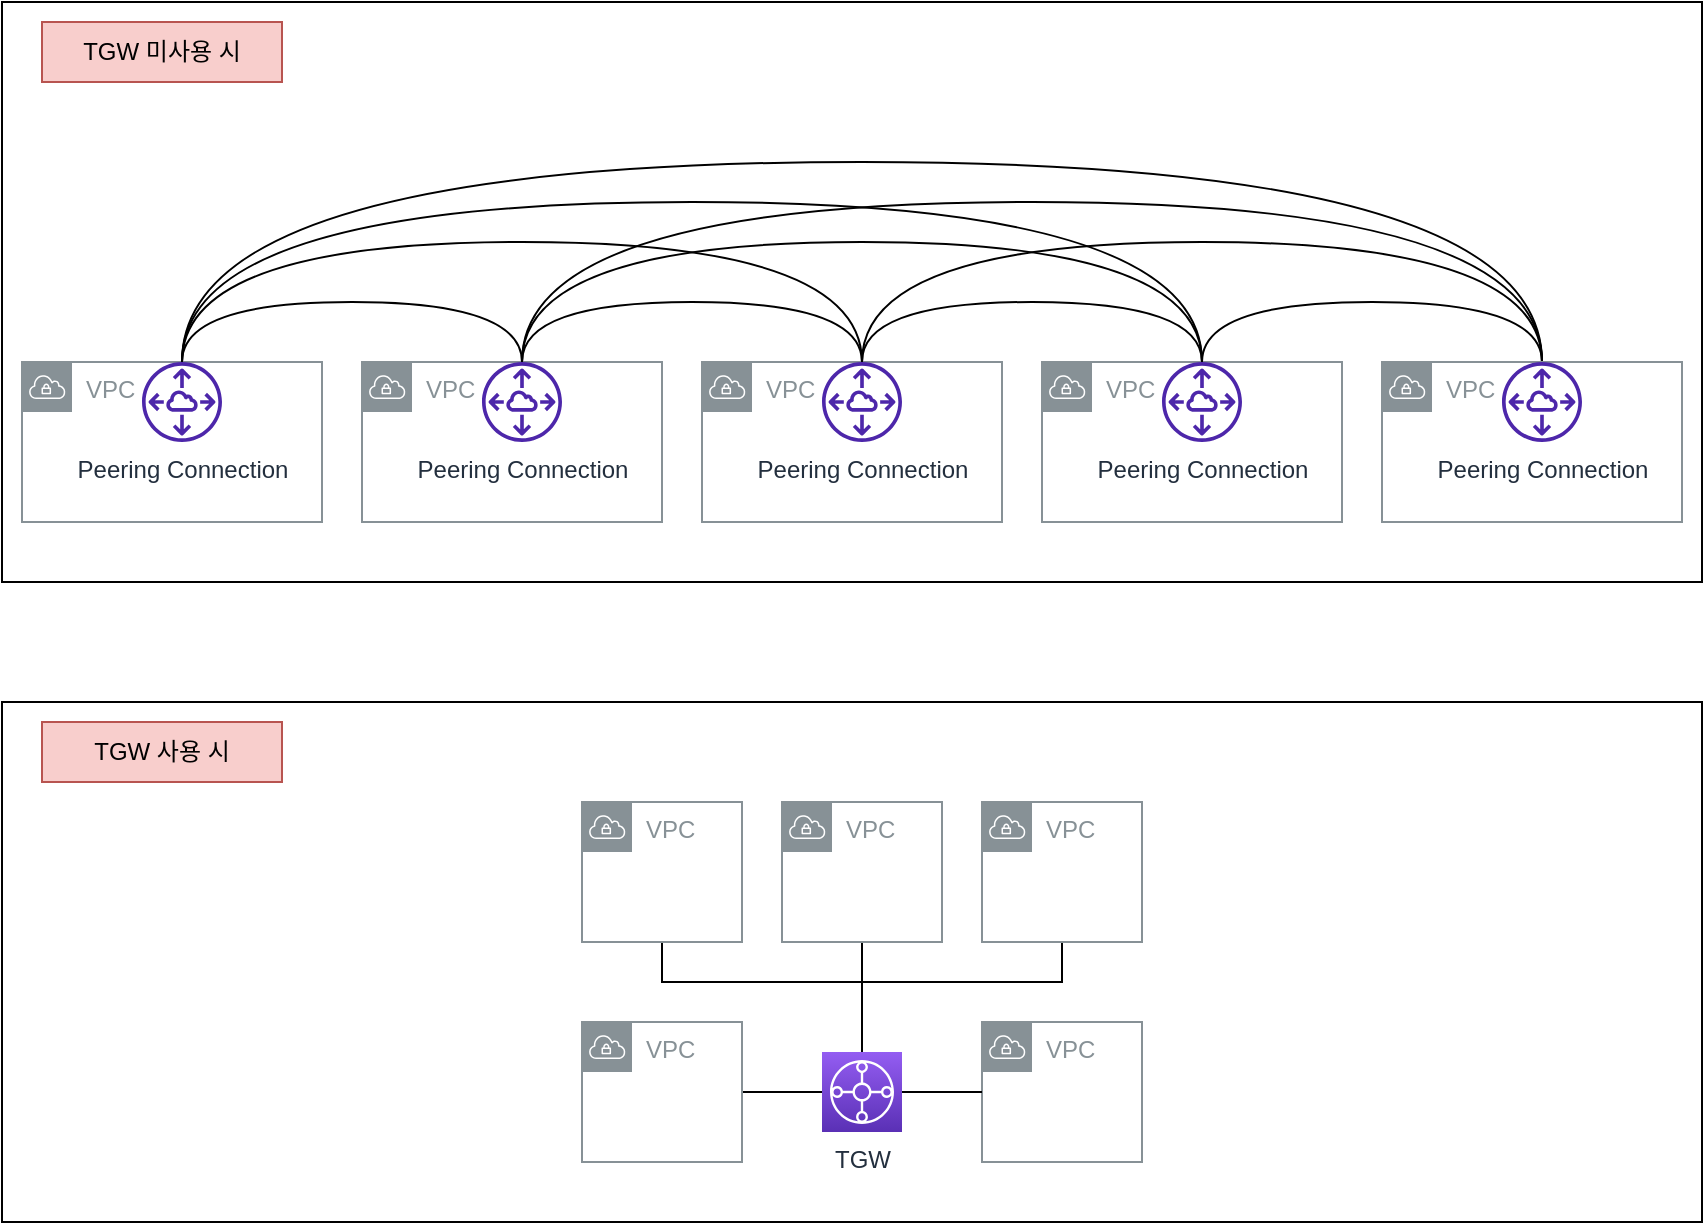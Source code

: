 <mxfile version="20.8.10" type="device"><diagram name="페이지-1" id="txJBUYrOdJ2GN6ArunX3"><mxGraphModel dx="1114" dy="894" grid="1" gridSize="10" guides="1" tooltips="1" connect="1" arrows="1" fold="1" page="1" pageScale="1" pageWidth="827" pageHeight="1169" math="0" shadow="0"><root><mxCell id="0"/><mxCell id="1" parent="0"/><mxCell id="fI_ltlJSjJJn6u3WDPGB-1" value="VPC" style="sketch=0;outlineConnect=0;gradientColor=none;html=1;whiteSpace=wrap;fontSize=12;fontStyle=0;shape=mxgraph.aws4.group;grIcon=mxgraph.aws4.group_vpc;strokeColor=#879196;fillColor=none;verticalAlign=top;align=left;spacingLeft=30;fontColor=#879196;dashed=0;" vertex="1" parent="1"><mxGeometry x="30" y="230" width="150" height="80" as="geometry"/></mxCell><mxCell id="fI_ltlJSjJJn6u3WDPGB-19" style="edgeStyle=orthogonalEdgeStyle;orthogonalLoop=1;jettySize=auto;html=1;endArrow=none;endFill=0;curved=1;" edge="1" parent="1" source="fI_ltlJSjJJn6u3WDPGB-2" target="fI_ltlJSjJJn6u3WDPGB-5"><mxGeometry relative="1" as="geometry"><Array as="points"><mxPoint x="110" y="200"/><mxPoint x="280" y="200"/></Array></mxGeometry></mxCell><mxCell id="fI_ltlJSjJJn6u3WDPGB-23" style="edgeStyle=orthogonalEdgeStyle;curved=1;orthogonalLoop=1;jettySize=auto;html=1;endArrow=none;endFill=0;" edge="1" parent="1" source="fI_ltlJSjJJn6u3WDPGB-2" target="fI_ltlJSjJJn6u3WDPGB-7"><mxGeometry relative="1" as="geometry"><Array as="points"><mxPoint x="110" y="170"/><mxPoint x="450" y="170"/></Array></mxGeometry></mxCell><mxCell id="fI_ltlJSjJJn6u3WDPGB-24" style="edgeStyle=orthogonalEdgeStyle;curved=1;orthogonalLoop=1;jettySize=auto;html=1;endArrow=none;endFill=0;" edge="1" parent="1" source="fI_ltlJSjJJn6u3WDPGB-2" target="fI_ltlJSjJJn6u3WDPGB-9"><mxGeometry relative="1" as="geometry"><Array as="points"><mxPoint x="110" y="150"/><mxPoint x="620" y="150"/></Array></mxGeometry></mxCell><mxCell id="fI_ltlJSjJJn6u3WDPGB-25" style="edgeStyle=orthogonalEdgeStyle;curved=1;orthogonalLoop=1;jettySize=auto;html=1;endArrow=none;endFill=0;" edge="1" parent="1" source="fI_ltlJSjJJn6u3WDPGB-2" target="fI_ltlJSjJJn6u3WDPGB-11"><mxGeometry relative="1" as="geometry"><Array as="points"><mxPoint x="110" y="130"/><mxPoint x="790" y="130"/></Array></mxGeometry></mxCell><mxCell id="fI_ltlJSjJJn6u3WDPGB-2" value="Peering Connection" style="sketch=0;outlineConnect=0;fontColor=#232F3E;gradientColor=none;fillColor=#4D27AA;strokeColor=none;dashed=0;verticalLabelPosition=bottom;verticalAlign=top;align=center;html=1;fontSize=12;fontStyle=0;aspect=fixed;pointerEvents=1;shape=mxgraph.aws4.peering;" vertex="1" parent="1"><mxGeometry x="90" y="230" width="40" height="40" as="geometry"/></mxCell><mxCell id="fI_ltlJSjJJn6u3WDPGB-4" value="VPC" style="sketch=0;outlineConnect=0;gradientColor=none;html=1;whiteSpace=wrap;fontSize=12;fontStyle=0;shape=mxgraph.aws4.group;grIcon=mxgraph.aws4.group_vpc;strokeColor=#879196;fillColor=none;verticalAlign=top;align=left;spacingLeft=30;fontColor=#879196;dashed=0;" vertex="1" parent="1"><mxGeometry x="200" y="230" width="150" height="80" as="geometry"/></mxCell><mxCell id="fI_ltlJSjJJn6u3WDPGB-20" style="edgeStyle=orthogonalEdgeStyle;curved=1;orthogonalLoop=1;jettySize=auto;html=1;endArrow=none;endFill=0;" edge="1" parent="1" source="fI_ltlJSjJJn6u3WDPGB-5" target="fI_ltlJSjJJn6u3WDPGB-7"><mxGeometry relative="1" as="geometry"><Array as="points"><mxPoint x="280" y="200"/><mxPoint x="450" y="200"/></Array></mxGeometry></mxCell><mxCell id="fI_ltlJSjJJn6u3WDPGB-26" style="edgeStyle=orthogonalEdgeStyle;curved=1;orthogonalLoop=1;jettySize=auto;html=1;endArrow=none;endFill=0;" edge="1" parent="1" source="fI_ltlJSjJJn6u3WDPGB-5" target="fI_ltlJSjJJn6u3WDPGB-9"><mxGeometry relative="1" as="geometry"><Array as="points"><mxPoint x="280" y="170"/><mxPoint x="620" y="170"/></Array></mxGeometry></mxCell><mxCell id="fI_ltlJSjJJn6u3WDPGB-27" style="edgeStyle=orthogonalEdgeStyle;curved=1;orthogonalLoop=1;jettySize=auto;html=1;endArrow=none;endFill=0;" edge="1" parent="1" source="fI_ltlJSjJJn6u3WDPGB-5" target="fI_ltlJSjJJn6u3WDPGB-11"><mxGeometry relative="1" as="geometry"><Array as="points"><mxPoint x="280" y="150"/><mxPoint x="790" y="150"/></Array></mxGeometry></mxCell><mxCell id="fI_ltlJSjJJn6u3WDPGB-5" value="Peering Connection" style="sketch=0;outlineConnect=0;fontColor=#232F3E;gradientColor=none;fillColor=#4D27AA;strokeColor=none;dashed=0;verticalLabelPosition=bottom;verticalAlign=top;align=center;html=1;fontSize=12;fontStyle=0;aspect=fixed;pointerEvents=1;shape=mxgraph.aws4.peering;" vertex="1" parent="1"><mxGeometry x="260" y="230" width="40" height="40" as="geometry"/></mxCell><mxCell id="fI_ltlJSjJJn6u3WDPGB-6" value="VPC" style="sketch=0;outlineConnect=0;gradientColor=none;html=1;whiteSpace=wrap;fontSize=12;fontStyle=0;shape=mxgraph.aws4.group;grIcon=mxgraph.aws4.group_vpc;strokeColor=#879196;fillColor=none;verticalAlign=top;align=left;spacingLeft=30;fontColor=#879196;dashed=0;" vertex="1" parent="1"><mxGeometry x="370" y="230" width="150" height="80" as="geometry"/></mxCell><mxCell id="fI_ltlJSjJJn6u3WDPGB-21" style="edgeStyle=orthogonalEdgeStyle;curved=1;orthogonalLoop=1;jettySize=auto;html=1;endArrow=none;endFill=0;" edge="1" parent="1" source="fI_ltlJSjJJn6u3WDPGB-7" target="fI_ltlJSjJJn6u3WDPGB-9"><mxGeometry relative="1" as="geometry"><Array as="points"><mxPoint x="450" y="200"/><mxPoint x="620" y="200"/></Array></mxGeometry></mxCell><mxCell id="fI_ltlJSjJJn6u3WDPGB-28" style="edgeStyle=orthogonalEdgeStyle;curved=1;orthogonalLoop=1;jettySize=auto;html=1;endArrow=none;endFill=0;" edge="1" parent="1" source="fI_ltlJSjJJn6u3WDPGB-7" target="fI_ltlJSjJJn6u3WDPGB-11"><mxGeometry relative="1" as="geometry"><Array as="points"><mxPoint x="450" y="170"/><mxPoint x="790" y="170"/></Array></mxGeometry></mxCell><mxCell id="fI_ltlJSjJJn6u3WDPGB-7" value="Peering Connection" style="sketch=0;outlineConnect=0;fontColor=#232F3E;gradientColor=none;fillColor=#4D27AA;strokeColor=none;dashed=0;verticalLabelPosition=bottom;verticalAlign=top;align=center;html=1;fontSize=12;fontStyle=0;aspect=fixed;pointerEvents=1;shape=mxgraph.aws4.peering;" vertex="1" parent="1"><mxGeometry x="430" y="230" width="40" height="40" as="geometry"/></mxCell><mxCell id="fI_ltlJSjJJn6u3WDPGB-8" value="VPC" style="sketch=0;outlineConnect=0;gradientColor=none;html=1;whiteSpace=wrap;fontSize=12;fontStyle=0;shape=mxgraph.aws4.group;grIcon=mxgraph.aws4.group_vpc;strokeColor=#879196;fillColor=none;verticalAlign=top;align=left;spacingLeft=30;fontColor=#879196;dashed=0;" vertex="1" parent="1"><mxGeometry x="540" y="230" width="150" height="80" as="geometry"/></mxCell><mxCell id="fI_ltlJSjJJn6u3WDPGB-22" style="edgeStyle=orthogonalEdgeStyle;curved=1;orthogonalLoop=1;jettySize=auto;html=1;endArrow=none;endFill=0;" edge="1" parent="1" source="fI_ltlJSjJJn6u3WDPGB-9" target="fI_ltlJSjJJn6u3WDPGB-11"><mxGeometry relative="1" as="geometry"><Array as="points"><mxPoint x="620" y="200"/><mxPoint x="790" y="200"/></Array></mxGeometry></mxCell><mxCell id="fI_ltlJSjJJn6u3WDPGB-9" value="Peering Connection" style="sketch=0;outlineConnect=0;fontColor=#232F3E;gradientColor=none;fillColor=#4D27AA;strokeColor=none;dashed=0;verticalLabelPosition=bottom;verticalAlign=top;align=center;html=1;fontSize=12;fontStyle=0;aspect=fixed;pointerEvents=1;shape=mxgraph.aws4.peering;" vertex="1" parent="1"><mxGeometry x="600" y="230" width="40" height="40" as="geometry"/></mxCell><mxCell id="fI_ltlJSjJJn6u3WDPGB-10" value="VPC" style="sketch=0;outlineConnect=0;gradientColor=none;html=1;whiteSpace=wrap;fontSize=12;fontStyle=0;shape=mxgraph.aws4.group;grIcon=mxgraph.aws4.group_vpc;strokeColor=#879196;fillColor=none;verticalAlign=top;align=left;spacingLeft=30;fontColor=#879196;dashed=0;" vertex="1" parent="1"><mxGeometry x="710" y="230" width="150" height="80" as="geometry"/></mxCell><mxCell id="fI_ltlJSjJJn6u3WDPGB-11" value="Peering Connection" style="sketch=0;outlineConnect=0;fontColor=#232F3E;gradientColor=none;fillColor=#4D27AA;strokeColor=none;dashed=0;verticalLabelPosition=bottom;verticalAlign=top;align=center;html=1;fontSize=12;fontStyle=0;aspect=fixed;pointerEvents=1;shape=mxgraph.aws4.peering;" vertex="1" parent="1"><mxGeometry x="770" y="230" width="40" height="40" as="geometry"/></mxCell><mxCell id="fI_ltlJSjJJn6u3WDPGB-38" style="edgeStyle=orthogonalEdgeStyle;rounded=0;orthogonalLoop=1;jettySize=auto;html=1;entryX=0;entryY=0.5;entryDx=0;entryDy=0;entryPerimeter=0;endArrow=none;endFill=0;" edge="1" parent="1" source="fI_ltlJSjJJn6u3WDPGB-29" target="fI_ltlJSjJJn6u3WDPGB-34"><mxGeometry relative="1" as="geometry"/></mxCell><mxCell id="fI_ltlJSjJJn6u3WDPGB-29" value="VPC" style="sketch=0;outlineConnect=0;gradientColor=none;html=1;whiteSpace=wrap;fontSize=12;fontStyle=0;shape=mxgraph.aws4.group;grIcon=mxgraph.aws4.group_vpc;strokeColor=#879196;fillColor=none;verticalAlign=top;align=left;spacingLeft=30;fontColor=#879196;dashed=0;" vertex="1" parent="1"><mxGeometry x="310" y="560" width="80" height="70" as="geometry"/></mxCell><mxCell id="fI_ltlJSjJJn6u3WDPGB-30" value="VPC" style="sketch=0;outlineConnect=0;gradientColor=none;html=1;whiteSpace=wrap;fontSize=12;fontStyle=0;shape=mxgraph.aws4.group;grIcon=mxgraph.aws4.group_vpc;strokeColor=#879196;fillColor=none;verticalAlign=top;align=left;spacingLeft=30;fontColor=#879196;dashed=0;" vertex="1" parent="1"><mxGeometry x="510" y="560" width="80" height="70" as="geometry"/></mxCell><mxCell id="fI_ltlJSjJJn6u3WDPGB-35" style="edgeStyle=orthogonalEdgeStyle;orthogonalLoop=1;jettySize=auto;html=1;entryX=0.5;entryY=1;entryDx=0;entryDy=0;entryPerimeter=0;endArrow=none;endFill=0;rounded=0;" edge="1" parent="1" source="fI_ltlJSjJJn6u3WDPGB-31" target="fI_ltlJSjJJn6u3WDPGB-32"><mxGeometry relative="1" as="geometry"><Array as="points"><mxPoint x="350" y="540"/><mxPoint x="550" y="540"/></Array></mxGeometry></mxCell><mxCell id="fI_ltlJSjJJn6u3WDPGB-31" value="VPC" style="sketch=0;outlineConnect=0;gradientColor=none;html=1;whiteSpace=wrap;fontSize=12;fontStyle=0;shape=mxgraph.aws4.group;grIcon=mxgraph.aws4.group_vpc;strokeColor=#879196;fillColor=none;verticalAlign=top;align=left;spacingLeft=30;fontColor=#879196;dashed=0;" vertex="1" parent="1"><mxGeometry x="310" y="450" width="80" height="70" as="geometry"/></mxCell><mxCell id="fI_ltlJSjJJn6u3WDPGB-32" value="VPC" style="sketch=0;outlineConnect=0;gradientColor=none;html=1;whiteSpace=wrap;fontSize=12;fontStyle=0;shape=mxgraph.aws4.group;grIcon=mxgraph.aws4.group_vpc;strokeColor=#879196;fillColor=none;verticalAlign=top;align=left;spacingLeft=30;fontColor=#879196;dashed=0;" vertex="1" parent="1"><mxGeometry x="510" y="450" width="80" height="70" as="geometry"/></mxCell><mxCell id="fI_ltlJSjJJn6u3WDPGB-37" style="edgeStyle=orthogonalEdgeStyle;rounded=0;orthogonalLoop=1;jettySize=auto;html=1;entryX=0.5;entryY=0;entryDx=0;entryDy=0;entryPerimeter=0;endArrow=none;endFill=0;" edge="1" parent="1" source="fI_ltlJSjJJn6u3WDPGB-33" target="fI_ltlJSjJJn6u3WDPGB-34"><mxGeometry relative="1" as="geometry"/></mxCell><mxCell id="fI_ltlJSjJJn6u3WDPGB-33" value="VPC" style="sketch=0;outlineConnect=0;gradientColor=none;html=1;whiteSpace=wrap;fontSize=12;fontStyle=0;shape=mxgraph.aws4.group;grIcon=mxgraph.aws4.group_vpc;strokeColor=#879196;fillColor=none;verticalAlign=top;align=left;spacingLeft=30;fontColor=#879196;dashed=0;" vertex="1" parent="1"><mxGeometry x="410" y="450" width="80" height="70" as="geometry"/></mxCell><mxCell id="fI_ltlJSjJJn6u3WDPGB-39" style="edgeStyle=orthogonalEdgeStyle;rounded=0;orthogonalLoop=1;jettySize=auto;html=1;endArrow=none;endFill=0;" edge="1" parent="1" source="fI_ltlJSjJJn6u3WDPGB-34" target="fI_ltlJSjJJn6u3WDPGB-30"><mxGeometry relative="1" as="geometry"/></mxCell><mxCell id="fI_ltlJSjJJn6u3WDPGB-34" value="TGW" style="sketch=0;points=[[0,0,0],[0.25,0,0],[0.5,0,0],[0.75,0,0],[1,0,0],[0,1,0],[0.25,1,0],[0.5,1,0],[0.75,1,0],[1,1,0],[0,0.25,0],[0,0.5,0],[0,0.75,0],[1,0.25,0],[1,0.5,0],[1,0.75,0]];outlineConnect=0;fontColor=#232F3E;gradientColor=#945DF2;gradientDirection=north;fillColor=#5A30B5;strokeColor=#ffffff;dashed=0;verticalLabelPosition=bottom;verticalAlign=top;align=center;html=1;fontSize=12;fontStyle=0;aspect=fixed;shape=mxgraph.aws4.resourceIcon;resIcon=mxgraph.aws4.transit_gateway;" vertex="1" parent="1"><mxGeometry x="430" y="575" width="40" height="40" as="geometry"/></mxCell><mxCell id="fI_ltlJSjJJn6u3WDPGB-40" value="TGW 미사용 시" style="text;html=1;strokeColor=#b85450;fillColor=#f8cecc;align=center;verticalAlign=middle;whiteSpace=wrap;rounded=0;" vertex="1" parent="1"><mxGeometry x="40" y="60" width="120" height="30" as="geometry"/></mxCell><mxCell id="fI_ltlJSjJJn6u3WDPGB-41" value="TGW 사용 시" style="text;html=1;strokeColor=#b85450;fillColor=#f8cecc;align=center;verticalAlign=middle;whiteSpace=wrap;rounded=0;" vertex="1" parent="1"><mxGeometry x="40" y="410" width="120" height="30" as="geometry"/></mxCell><mxCell id="fI_ltlJSjJJn6u3WDPGB-42" value="" style="rounded=0;whiteSpace=wrap;html=1;fillColor=none;" vertex="1" parent="1"><mxGeometry x="20" y="50" width="850" height="290" as="geometry"/></mxCell><mxCell id="fI_ltlJSjJJn6u3WDPGB-43" value="" style="rounded=0;whiteSpace=wrap;html=1;fillColor=none;" vertex="1" parent="1"><mxGeometry x="20" y="400" width="850" height="260" as="geometry"/></mxCell></root></mxGraphModel></diagram></mxfile>